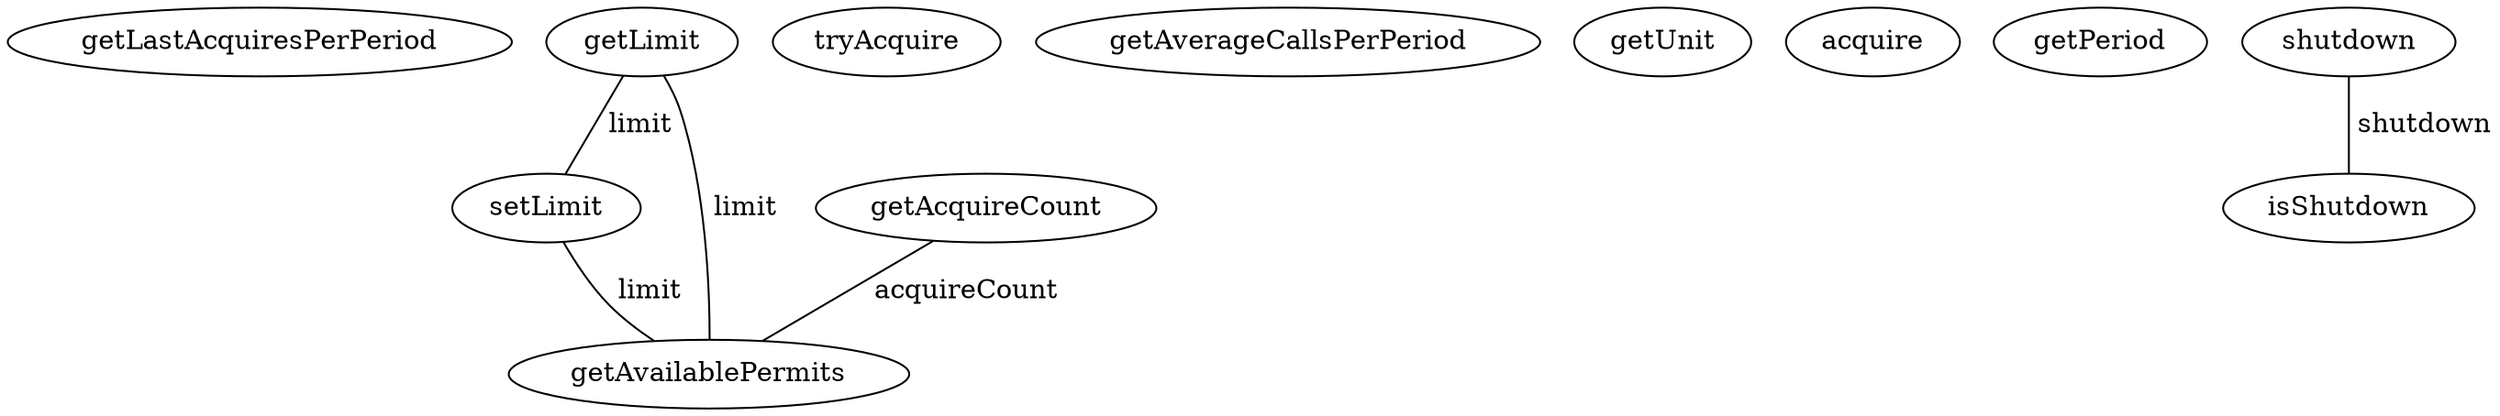 digraph G {
getLastAcquiresPerPeriod;
getLimit;
setLimit;
tryAcquire;
getAcquireCount;
getAverageCallsPerPeriod;
getAvailablePermits;
getUnit;
acquire;
getPeriod;
shutdown;
isShutdown;
getLimit -> setLimit [label=" limit", dir=none];
getLimit -> getAvailablePermits [label=" limit", dir=none];
setLimit -> getAvailablePermits [label=" limit", dir=none];
getAcquireCount -> getAvailablePermits [label=" acquireCount", dir=none];
shutdown -> isShutdown [label=" shutdown", dir=none];
}